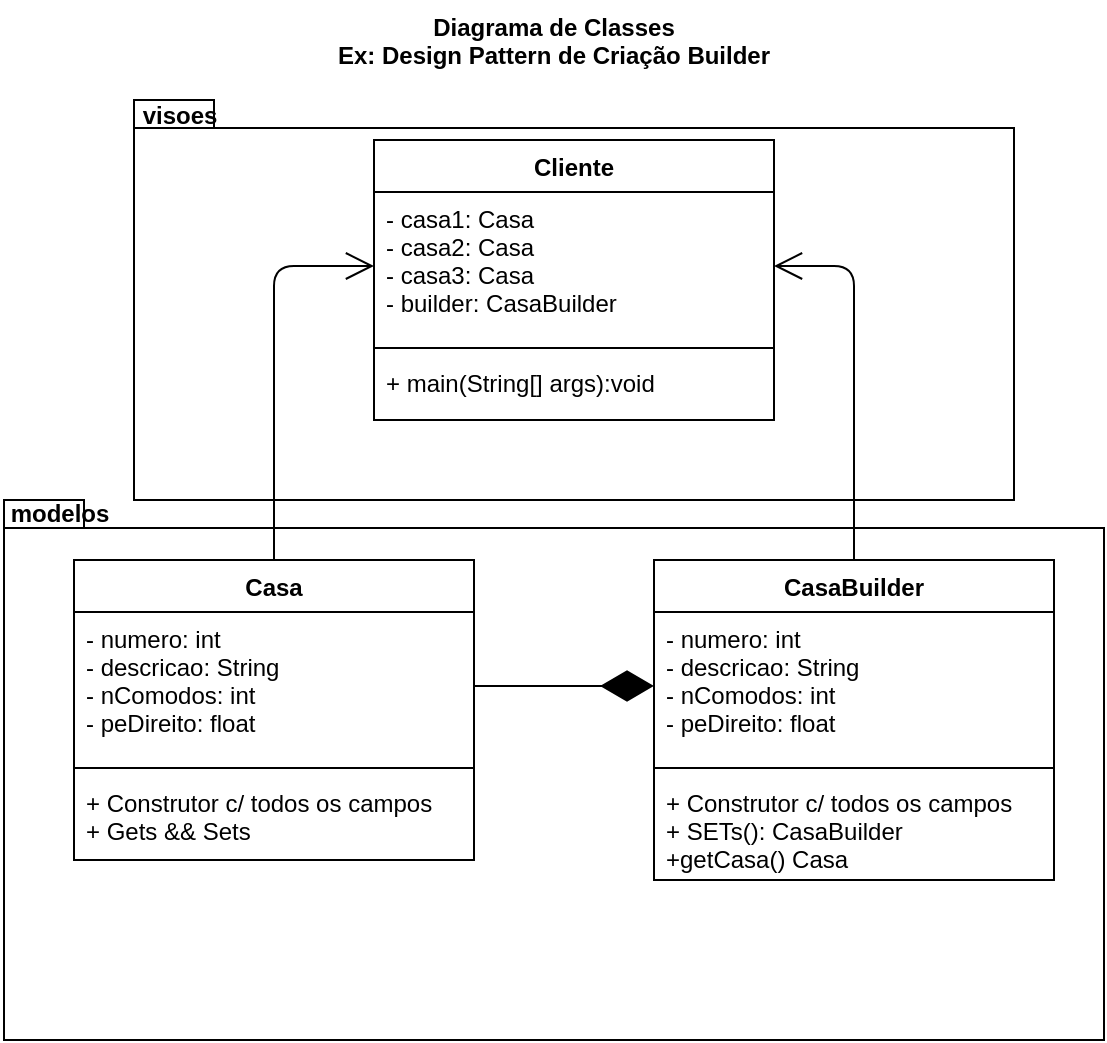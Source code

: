 <mxfile version="14.7.0" type="device"><diagram id="DUdmxFoWuevI4TF63umA" name="Page-1"><mxGraphModel dx="1422" dy="762" grid="1" gridSize="10" guides="1" tooltips="1" connect="1" arrows="1" fold="1" page="1" pageScale="1" pageWidth="827" pageHeight="1169" math="0" shadow="0"><root><mxCell id="0"/><mxCell id="1" parent="0"/><mxCell id="zHQ3T_OL8O4uHaX8kUeG-17" value="" style="shape=folder;fontStyle=1;spacingTop=10;tabWidth=40;tabHeight=14;tabPosition=left;html=1;" vertex="1" parent="1"><mxGeometry x="180" y="200" width="440" height="200" as="geometry"/></mxCell><mxCell id="zHQ3T_OL8O4uHaX8kUeG-19" value="" style="shape=folder;fontStyle=1;spacingTop=10;tabWidth=40;tabHeight=14;tabPosition=left;html=1;" vertex="1" parent="1"><mxGeometry x="115" y="400" width="550" height="270" as="geometry"/></mxCell><mxCell id="zHQ3T_OL8O4uHaX8kUeG-1" value="Casa" style="swimlane;fontStyle=1;align=center;verticalAlign=top;childLayout=stackLayout;horizontal=1;startSize=26;horizontalStack=0;resizeParent=1;resizeParentMax=0;resizeLast=0;collapsible=1;marginBottom=0;" vertex="1" parent="1"><mxGeometry x="150" y="430" width="200" height="150" as="geometry"/></mxCell><mxCell id="zHQ3T_OL8O4uHaX8kUeG-2" value="- numero: int&#10;- descricao: String&#10;- nComodos: int&#10;- peDireito: float" style="text;strokeColor=none;fillColor=none;align=left;verticalAlign=top;spacingLeft=4;spacingRight=4;overflow=hidden;rotatable=0;points=[[0,0.5],[1,0.5]];portConstraint=eastwest;" vertex="1" parent="zHQ3T_OL8O4uHaX8kUeG-1"><mxGeometry y="26" width="200" height="74" as="geometry"/></mxCell><mxCell id="zHQ3T_OL8O4uHaX8kUeG-3" value="" style="line;strokeWidth=1;fillColor=none;align=left;verticalAlign=middle;spacingTop=-1;spacingLeft=3;spacingRight=3;rotatable=0;labelPosition=right;points=[];portConstraint=eastwest;" vertex="1" parent="zHQ3T_OL8O4uHaX8kUeG-1"><mxGeometry y="100" width="200" height="8" as="geometry"/></mxCell><mxCell id="zHQ3T_OL8O4uHaX8kUeG-4" value="+ Construtor c/ todos os campos&#10;+ Gets &amp;&amp; Sets" style="text;strokeColor=none;fillColor=none;align=left;verticalAlign=top;spacingLeft=4;spacingRight=4;overflow=hidden;rotatable=0;points=[[0,0.5],[1,0.5]];portConstraint=eastwest;" vertex="1" parent="zHQ3T_OL8O4uHaX8kUeG-1"><mxGeometry y="108" width="200" height="42" as="geometry"/></mxCell><mxCell id="zHQ3T_OL8O4uHaX8kUeG-5" value="CasaBuilder" style="swimlane;fontStyle=1;align=center;verticalAlign=top;childLayout=stackLayout;horizontal=1;startSize=26;horizontalStack=0;resizeParent=1;resizeParentMax=0;resizeLast=0;collapsible=1;marginBottom=0;" vertex="1" parent="1"><mxGeometry x="440" y="430" width="200" height="160" as="geometry"/></mxCell><mxCell id="zHQ3T_OL8O4uHaX8kUeG-6" value="- numero: int&#10;- descricao: String&#10;- nComodos: int&#10;- peDireito: float" style="text;strokeColor=none;fillColor=none;align=left;verticalAlign=top;spacingLeft=4;spacingRight=4;overflow=hidden;rotatable=0;points=[[0,0.5],[1,0.5]];portConstraint=eastwest;" vertex="1" parent="zHQ3T_OL8O4uHaX8kUeG-5"><mxGeometry y="26" width="200" height="74" as="geometry"/></mxCell><mxCell id="zHQ3T_OL8O4uHaX8kUeG-7" value="" style="line;strokeWidth=1;fillColor=none;align=left;verticalAlign=middle;spacingTop=-1;spacingLeft=3;spacingRight=3;rotatable=0;labelPosition=right;points=[];portConstraint=eastwest;" vertex="1" parent="zHQ3T_OL8O4uHaX8kUeG-5"><mxGeometry y="100" width="200" height="8" as="geometry"/></mxCell><mxCell id="zHQ3T_OL8O4uHaX8kUeG-8" value="+ Construtor c/ todos os campos&#10;+ SETs(): CasaBuilder&#10;+getCasa() Casa" style="text;strokeColor=none;fillColor=none;align=left;verticalAlign=top;spacingLeft=4;spacingRight=4;overflow=hidden;rotatable=0;points=[[0,0.5],[1,0.5]];portConstraint=eastwest;" vertex="1" parent="zHQ3T_OL8O4uHaX8kUeG-5"><mxGeometry y="108" width="200" height="52" as="geometry"/></mxCell><mxCell id="zHQ3T_OL8O4uHaX8kUeG-9" value="" style="endArrow=diamondThin;endFill=1;endSize=24;html=1;exitX=1;exitY=0.5;exitDx=0;exitDy=0;" edge="1" parent="1" source="zHQ3T_OL8O4uHaX8kUeG-2" target="zHQ3T_OL8O4uHaX8kUeG-6"><mxGeometry width="160" relative="1" as="geometry"><mxPoint x="340" y="500" as="sourcePoint"/><mxPoint x="420" y="500" as="targetPoint"/></mxGeometry></mxCell><mxCell id="zHQ3T_OL8O4uHaX8kUeG-10" value="Cliente" style="swimlane;fontStyle=1;align=center;verticalAlign=top;childLayout=stackLayout;horizontal=1;startSize=26;horizontalStack=0;resizeParent=1;resizeParentMax=0;resizeLast=0;collapsible=1;marginBottom=0;" vertex="1" parent="1"><mxGeometry x="300" y="220" width="200" height="140" as="geometry"/></mxCell><mxCell id="zHQ3T_OL8O4uHaX8kUeG-11" value="- casa1: Casa&#10;- casa2: Casa&#10;- casa3: Casa&#10;- builder: CasaBuilder" style="text;strokeColor=none;fillColor=none;align=left;verticalAlign=top;spacingLeft=4;spacingRight=4;overflow=hidden;rotatable=0;points=[[0,0.5],[1,0.5]];portConstraint=eastwest;" vertex="1" parent="zHQ3T_OL8O4uHaX8kUeG-10"><mxGeometry y="26" width="200" height="74" as="geometry"/></mxCell><mxCell id="zHQ3T_OL8O4uHaX8kUeG-12" value="" style="line;strokeWidth=1;fillColor=none;align=left;verticalAlign=middle;spacingTop=-1;spacingLeft=3;spacingRight=3;rotatable=0;labelPosition=right;points=[];portConstraint=eastwest;" vertex="1" parent="zHQ3T_OL8O4uHaX8kUeG-10"><mxGeometry y="100" width="200" height="8" as="geometry"/></mxCell><mxCell id="zHQ3T_OL8O4uHaX8kUeG-13" value="+ main(String[] args):void" style="text;strokeColor=none;fillColor=none;align=left;verticalAlign=top;spacingLeft=4;spacingRight=4;overflow=hidden;rotatable=0;points=[[0,0.5],[1,0.5]];portConstraint=eastwest;" vertex="1" parent="zHQ3T_OL8O4uHaX8kUeG-10"><mxGeometry y="108" width="200" height="32" as="geometry"/></mxCell><mxCell id="zHQ3T_OL8O4uHaX8kUeG-14" value="" style="endArrow=open;endFill=1;endSize=12;html=1;exitX=0.5;exitY=0;exitDx=0;exitDy=0;entryX=0;entryY=0.5;entryDx=0;entryDy=0;edgeStyle=orthogonalEdgeStyle;" edge="1" parent="1" source="zHQ3T_OL8O4uHaX8kUeG-1" target="zHQ3T_OL8O4uHaX8kUeG-11"><mxGeometry width="160" relative="1" as="geometry"><mxPoint x="340" y="500" as="sourcePoint"/><mxPoint x="500" y="500" as="targetPoint"/></mxGeometry></mxCell><mxCell id="zHQ3T_OL8O4uHaX8kUeG-15" value="" style="endArrow=open;endFill=1;endSize=12;html=1;exitX=0.5;exitY=0;exitDx=0;exitDy=0;entryX=1;entryY=0.5;entryDx=0;entryDy=0;edgeStyle=orthogonalEdgeStyle;" edge="1" parent="1" source="zHQ3T_OL8O4uHaX8kUeG-5" target="zHQ3T_OL8O4uHaX8kUeG-11"><mxGeometry width="160" relative="1" as="geometry"><mxPoint x="260" y="440" as="sourcePoint"/><mxPoint x="310" y="243" as="targetPoint"/></mxGeometry></mxCell><mxCell id="zHQ3T_OL8O4uHaX8kUeG-16" value="Diagrama de Classes&#10;Ex: Design Pattern de Criação Builder" style="text;align=center;fontStyle=1;verticalAlign=middle;spacingLeft=3;spacingRight=3;strokeColor=none;rotatable=0;points=[[0,0.5],[1,0.5]];portConstraint=eastwest;" vertex="1" parent="1"><mxGeometry x="260" y="150" width="260" height="40" as="geometry"/></mxCell><mxCell id="zHQ3T_OL8O4uHaX8kUeG-20" value="modelos" style="text;align=center;fontStyle=1;verticalAlign=middle;spacingLeft=3;spacingRight=3;strokeColor=none;rotatable=0;points=[[0,0.5],[1,0.5]];portConstraint=eastwest;" vertex="1" parent="1"><mxGeometry x="113" y="396" width="60" height="20" as="geometry"/></mxCell><mxCell id="zHQ3T_OL8O4uHaX8kUeG-21" value="visoes" style="text;align=center;fontStyle=1;verticalAlign=middle;spacingLeft=3;spacingRight=3;strokeColor=none;rotatable=0;points=[[0,0.5],[1,0.5]];portConstraint=eastwest;" vertex="1" parent="1"><mxGeometry x="173" y="197" width="60" height="20" as="geometry"/></mxCell></root></mxGraphModel></diagram></mxfile>